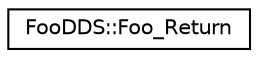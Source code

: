 digraph "Graphical Class Hierarchy"
{
  edge [fontname="Helvetica",fontsize="10",labelfontname="Helvetica",labelfontsize="10"];
  node [fontname="Helvetica",fontsize="10",shape=record];
  rankdir="LR";
  Node1 [label="FooDDS::Foo_Return",height=0.2,width=0.4,color="black", fillcolor="white", style="filled",URL="$class_foo_d_d_s_1_1_foo___return.html",tooltip="This class represents the union used in the DDS topic to encapsulate the operations in reply samples..."];
}
